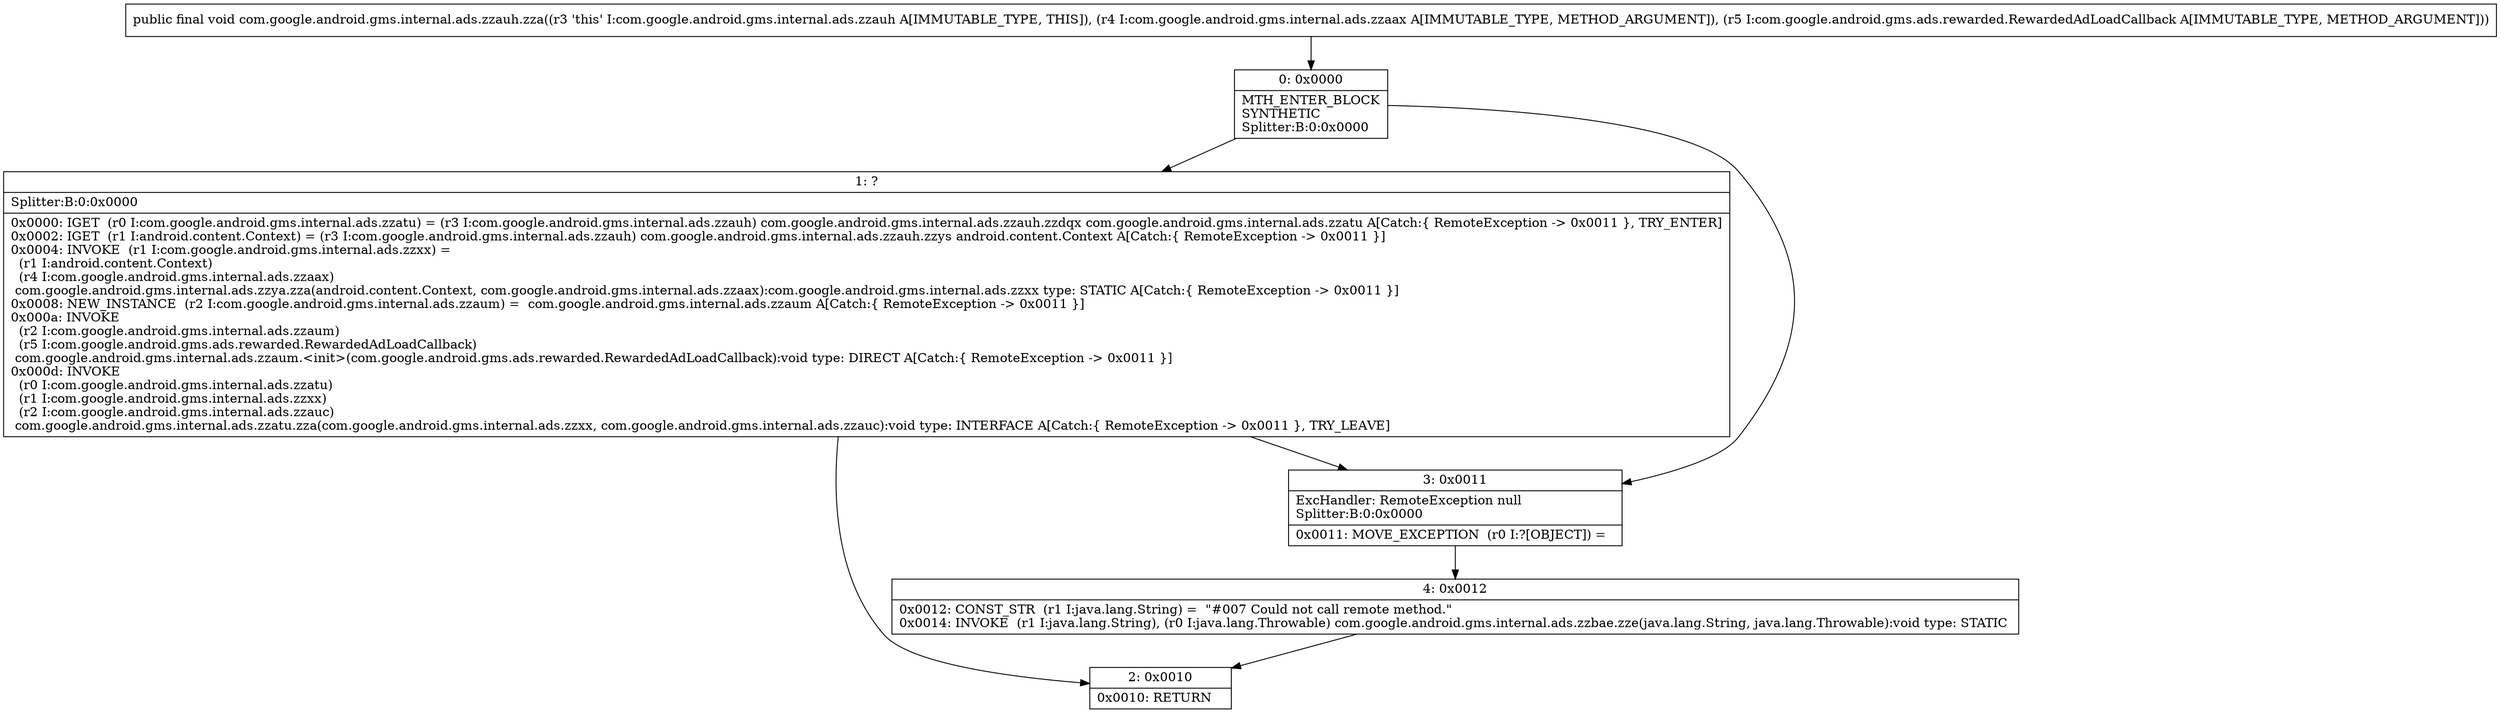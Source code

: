 digraph "CFG forcom.google.android.gms.internal.ads.zzauh.zza(Lcom\/google\/android\/gms\/internal\/ads\/zzaax;Lcom\/google\/android\/gms\/ads\/rewarded\/RewardedAdLoadCallback;)V" {
Node_0 [shape=record,label="{0\:\ 0x0000|MTH_ENTER_BLOCK\lSYNTHETIC\lSplitter:B:0:0x0000\l}"];
Node_1 [shape=record,label="{1\:\ ?|Splitter:B:0:0x0000\l|0x0000: IGET  (r0 I:com.google.android.gms.internal.ads.zzatu) = (r3 I:com.google.android.gms.internal.ads.zzauh) com.google.android.gms.internal.ads.zzauh.zzdqx com.google.android.gms.internal.ads.zzatu A[Catch:\{ RemoteException \-\> 0x0011 \}, TRY_ENTER]\l0x0002: IGET  (r1 I:android.content.Context) = (r3 I:com.google.android.gms.internal.ads.zzauh) com.google.android.gms.internal.ads.zzauh.zzys android.content.Context A[Catch:\{ RemoteException \-\> 0x0011 \}]\l0x0004: INVOKE  (r1 I:com.google.android.gms.internal.ads.zzxx) = \l  (r1 I:android.content.Context)\l  (r4 I:com.google.android.gms.internal.ads.zzaax)\l com.google.android.gms.internal.ads.zzya.zza(android.content.Context, com.google.android.gms.internal.ads.zzaax):com.google.android.gms.internal.ads.zzxx type: STATIC A[Catch:\{ RemoteException \-\> 0x0011 \}]\l0x0008: NEW_INSTANCE  (r2 I:com.google.android.gms.internal.ads.zzaum) =  com.google.android.gms.internal.ads.zzaum A[Catch:\{ RemoteException \-\> 0x0011 \}]\l0x000a: INVOKE  \l  (r2 I:com.google.android.gms.internal.ads.zzaum)\l  (r5 I:com.google.android.gms.ads.rewarded.RewardedAdLoadCallback)\l com.google.android.gms.internal.ads.zzaum.\<init\>(com.google.android.gms.ads.rewarded.RewardedAdLoadCallback):void type: DIRECT A[Catch:\{ RemoteException \-\> 0x0011 \}]\l0x000d: INVOKE  \l  (r0 I:com.google.android.gms.internal.ads.zzatu)\l  (r1 I:com.google.android.gms.internal.ads.zzxx)\l  (r2 I:com.google.android.gms.internal.ads.zzauc)\l com.google.android.gms.internal.ads.zzatu.zza(com.google.android.gms.internal.ads.zzxx, com.google.android.gms.internal.ads.zzauc):void type: INTERFACE A[Catch:\{ RemoteException \-\> 0x0011 \}, TRY_LEAVE]\l}"];
Node_2 [shape=record,label="{2\:\ 0x0010|0x0010: RETURN   \l}"];
Node_3 [shape=record,label="{3\:\ 0x0011|ExcHandler: RemoteException null\lSplitter:B:0:0x0000\l|0x0011: MOVE_EXCEPTION  (r0 I:?[OBJECT]) =  \l}"];
Node_4 [shape=record,label="{4\:\ 0x0012|0x0012: CONST_STR  (r1 I:java.lang.String) =  \"#007 Could not call remote method.\" \l0x0014: INVOKE  (r1 I:java.lang.String), (r0 I:java.lang.Throwable) com.google.android.gms.internal.ads.zzbae.zze(java.lang.String, java.lang.Throwable):void type: STATIC \l}"];
MethodNode[shape=record,label="{public final void com.google.android.gms.internal.ads.zzauh.zza((r3 'this' I:com.google.android.gms.internal.ads.zzauh A[IMMUTABLE_TYPE, THIS]), (r4 I:com.google.android.gms.internal.ads.zzaax A[IMMUTABLE_TYPE, METHOD_ARGUMENT]), (r5 I:com.google.android.gms.ads.rewarded.RewardedAdLoadCallback A[IMMUTABLE_TYPE, METHOD_ARGUMENT])) }"];
MethodNode -> Node_0;
Node_0 -> Node_1;
Node_0 -> Node_3;
Node_1 -> Node_2;
Node_1 -> Node_3;
Node_3 -> Node_4;
Node_4 -> Node_2;
}

